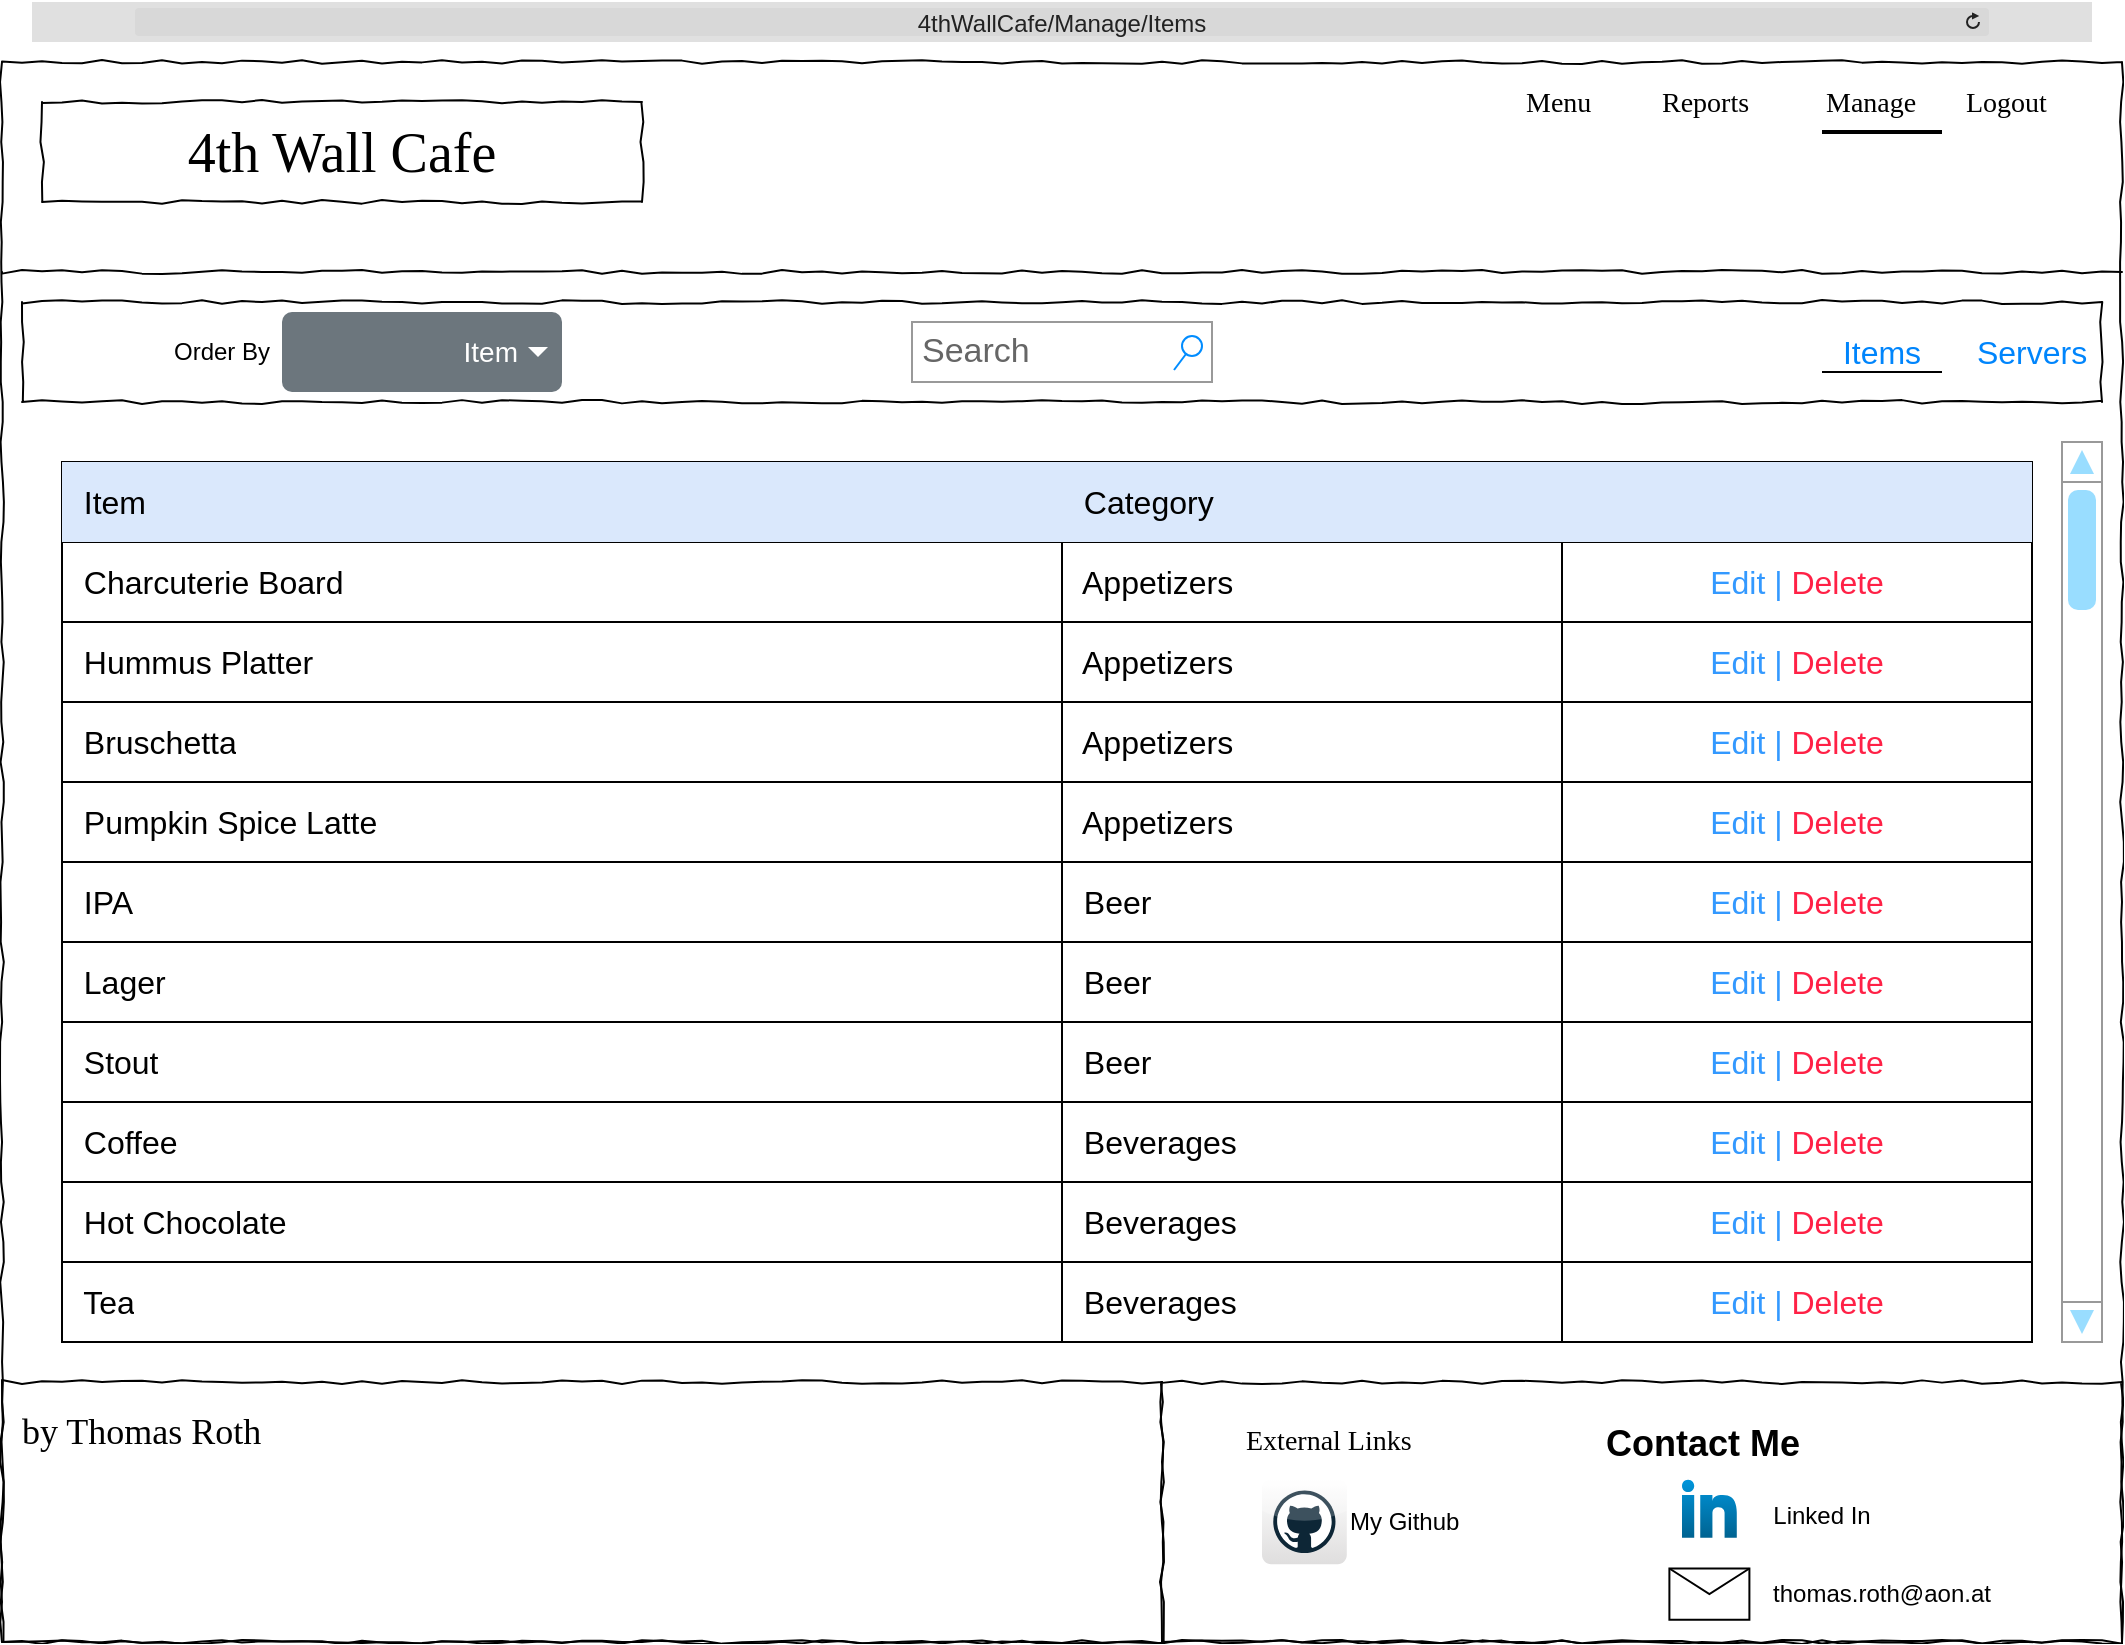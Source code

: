 <mxfile version="25.0.1">
  <diagram name="Page-1" id="03018318-947c-dd8e-b7a3-06fadd420f32">
    <mxGraphModel dx="3354" dy="1258" grid="1" gridSize="10" guides="1" tooltips="1" connect="1" arrows="1" fold="1" page="1" pageScale="1" pageWidth="1100" pageHeight="850" background="none" math="0" shadow="0">
      <root>
        <mxCell id="0" />
        <mxCell id="1" parent="0" />
        <mxCell id="677b7b8949515195-1" value="" style="whiteSpace=wrap;html=1;rounded=0;shadow=0;labelBackgroundColor=none;strokeColor=#000000;strokeWidth=1;fillColor=none;fontFamily=Verdana;fontSize=12;fontColor=#000000;align=center;comic=1;" parent="1" vertex="1">
          <mxGeometry x="20" y="40" width="1060" height="790" as="geometry" />
        </mxCell>
        <mxCell id="677b7b8949515195-2" value="4th Wall Cafe" style="whiteSpace=wrap;html=1;rounded=0;shadow=0;labelBackgroundColor=none;strokeWidth=1;fontFamily=Verdana;fontSize=28;align=center;comic=1;" parent="1" vertex="1">
          <mxGeometry x="40" y="60" width="300" height="50" as="geometry" />
        </mxCell>
        <mxCell id="677b7b8949515195-4" value="Menu" style="text;html=1;points=[];align=left;verticalAlign=top;spacingTop=-4;fontSize=14;fontFamily=Verdana" parent="1" vertex="1">
          <mxGeometry x="780" y="50" width="60" height="20" as="geometry" />
        </mxCell>
        <mxCell id="677b7b8949515195-5" value="Reports" style="text;html=1;points=[];align=left;verticalAlign=top;spacingTop=-4;fontSize=14;fontFamily=Verdana" parent="1" vertex="1">
          <mxGeometry x="847.6" y="50" width="60" height="20" as="geometry" />
        </mxCell>
        <mxCell id="677b7b8949515195-6" value="Manage" style="text;html=1;points=[];align=left;verticalAlign=top;spacingTop=-4;fontSize=14;fontFamily=Verdana" parent="1" vertex="1">
          <mxGeometry x="930" y="50" width="60" height="20" as="geometry" />
        </mxCell>
        <mxCell id="677b7b8949515195-7" value="Logout" style="text;html=1;points=[];align=left;verticalAlign=top;spacingTop=-4;fontSize=14;fontFamily=Verdana" parent="1" vertex="1">
          <mxGeometry x="1000" y="50" width="60" height="20" as="geometry" />
        </mxCell>
        <mxCell id="677b7b8949515195-9" value="" style="line;strokeWidth=1;html=1;rounded=0;shadow=0;labelBackgroundColor=none;fillColor=none;fontFamily=Verdana;fontSize=14;fontColor=#000000;align=center;comic=1;" parent="1" vertex="1">
          <mxGeometry x="20" y="140" width="1060" height="10" as="geometry" />
        </mxCell>
        <mxCell id="677b7b8949515195-10" value="" style="whiteSpace=wrap;html=1;rounded=0;shadow=0;labelBackgroundColor=none;strokeWidth=1;fillColor=none;fontFamily=Verdana;fontSize=12;align=center;comic=1;" parent="1" vertex="1">
          <mxGeometry x="30" y="160" width="1040" height="50" as="geometry" />
        </mxCell>
        <mxCell id="677b7b8949515195-15" value="&lt;div style=&quot;&quot;&gt;&lt;font style=&quot;font-size: 18px;&quot;&gt;by Thomas Roth&lt;/font&gt;&lt;/div&gt;" style="whiteSpace=wrap;html=1;rounded=0;shadow=0;labelBackgroundColor=none;strokeWidth=1;fillColor=none;fontFamily=Verdana;fontSize=12;align=left;verticalAlign=top;spacing=10;comic=1;" parent="1" vertex="1">
          <mxGeometry x="20" y="700" width="580" height="130" as="geometry" />
        </mxCell>
        <mxCell id="677b7b8949515195-26" value="" style="whiteSpace=wrap;html=1;rounded=0;shadow=0;labelBackgroundColor=none;strokeWidth=1;fillColor=none;fontFamily=Verdana;fontSize=12;align=center;comic=1;" parent="1" vertex="1">
          <mxGeometry x="600" y="700" width="480" height="130" as="geometry" />
        </mxCell>
        <mxCell id="677b7b8949515195-42" value="External Links" style="text;html=1;points=[];align=left;verticalAlign=top;spacingTop=-4;fontSize=14;fontFamily=Verdana" parent="1" vertex="1">
          <mxGeometry x="640" y="718.68" width="170" height="20" as="geometry" />
        </mxCell>
        <mxCell id="xNktOV-b6tnxYs5pCYwV-17" value="" style="dashed=0;outlineConnect=0;html=1;align=center;labelPosition=center;verticalLabelPosition=bottom;verticalAlign=top;shape=mxgraph.webicons.github;gradientColor=#DFDEDE" parent="1" vertex="1">
          <mxGeometry x="650" y="748.68" width="42.4" height="42.4" as="geometry" />
        </mxCell>
        <mxCell id="xNktOV-b6tnxYs5pCYwV-18" value="" style="dashed=0;outlineConnect=0;html=1;align=center;labelPosition=center;verticalLabelPosition=bottom;verticalAlign=top;shape=mxgraph.weblogos.linkedin;fillColor=#0095DB;gradientColor=#006391" parent="1" vertex="1">
          <mxGeometry x="860" y="748.91" width="27.4" height="28.93" as="geometry" />
        </mxCell>
        <mxCell id="xNktOV-b6tnxYs5pCYwV-19" value="My Github" style="text;html=1;align=left;verticalAlign=middle;whiteSpace=wrap;rounded=0;" parent="1" vertex="1">
          <mxGeometry x="692.4" y="754.88" width="60" height="30" as="geometry" />
        </mxCell>
        <mxCell id="xNktOV-b6tnxYs5pCYwV-20" value="&lt;font style=&quot;font-size: 18px;&quot;&gt;Contact Me&lt;/font&gt;" style="text;strokeColor=none;fillColor=none;html=1;fontSize=24;fontStyle=1;verticalAlign=middle;align=center;" parent="1" vertex="1">
          <mxGeometry x="820" y="708.91" width="100" height="40" as="geometry" />
        </mxCell>
        <mxCell id="xNktOV-b6tnxYs5pCYwV-22" value="" style="shape=message;html=1;html=1;outlineConnect=0;labelPosition=center;verticalLabelPosition=bottom;align=center;verticalAlign=top;" parent="1" vertex="1">
          <mxGeometry x="853.7" y="793.25" width="40" height="25.66" as="geometry" />
        </mxCell>
        <mxCell id="xNktOV-b6tnxYs5pCYwV-23" value="Linked In" style="text;html=1;align=center;verticalAlign=middle;whiteSpace=wrap;rounded=0;" parent="1" vertex="1">
          <mxGeometry x="900" y="752.17" width="60" height="30" as="geometry" />
        </mxCell>
        <mxCell id="xNktOV-b6tnxYs5pCYwV-24" value="thomas.roth@aon.at" style="text;html=1;align=center;verticalAlign=middle;whiteSpace=wrap;rounded=0;" parent="1" vertex="1">
          <mxGeometry x="930" y="791.08" width="60" height="30" as="geometry" />
        </mxCell>
        <mxCell id="z-67hpvK6l74vBA2kNS7-2" value="" style="line;strokeWidth=2;html=1;" parent="1" vertex="1">
          <mxGeometry x="930" y="70" width="60" height="10" as="geometry" />
        </mxCell>
        <mxCell id="Wy0h9nK7tvIYCn-riC21-105" value="" style="verticalLabelPosition=bottom;shadow=0;dashed=0;align=center;html=1;verticalAlign=top;strokeWidth=1;shape=mxgraph.mockup.navigation.scrollBar;strokeColor=#999999;barPos=98.857;fillColor2=#99ddff;strokeColor2=none;direction=north;" parent="1" vertex="1">
          <mxGeometry x="1050" y="230" width="20" height="450" as="geometry" />
        </mxCell>
        <mxCell id="HEE8X-NlxO-QjpKQm_0w-55" value="Order By" style="text;html=1;align=center;verticalAlign=middle;whiteSpace=wrap;rounded=0;" parent="1" vertex="1">
          <mxGeometry x="100" y="170" width="60" height="30" as="geometry" />
        </mxCell>
        <mxCell id="HEE8X-NlxO-QjpKQm_0w-60" value="Items" style="html=1;shadow=0;dashed=0;shape=mxgraph.bootstrap.rrect;rSize=5;strokeColor=none;strokeWidth=1;fillColor=none;fontColor=#0085FC;whiteSpace=wrap;align=center;verticalAlign=middle;spacingLeft=0;fontStyle=0;fontSize=16;spacing=5;" parent="1" vertex="1">
          <mxGeometry x="930" y="165" width="60" height="40" as="geometry" />
        </mxCell>
        <mxCell id="HEE8X-NlxO-QjpKQm_0w-61" value="Servers" style="html=1;shadow=0;dashed=0;shape=mxgraph.bootstrap.rrect;rSize=5;strokeColor=none;strokeWidth=1;fillColor=none;fontColor=#0085FC;whiteSpace=wrap;align=center;verticalAlign=middle;spacingLeft=0;fontStyle=0;fontSize=16;spacing=5;" parent="1" vertex="1">
          <mxGeometry x="1005" y="165" width="60" height="40" as="geometry" />
        </mxCell>
        <mxCell id="HEE8X-NlxO-QjpKQm_0w-62" value="" style="line;strokeWidth=1;rotatable=0;dashed=0;labelPosition=right;align=left;verticalAlign=middle;spacingTop=0;spacingLeft=6;points=[];portConstraint=eastwest;" parent="1" vertex="1">
          <mxGeometry x="930" y="190" width="60" height="10" as="geometry" />
        </mxCell>
        <mxCell id="HEE8X-NlxO-QjpKQm_0w-64" value="&lt;span style=&quot;font-size: 12px;&quot;&gt;4thWallCafe/Manage/Items&lt;/span&gt;" style="html=1;strokeWidth=1;shadow=0;dashed=0;shape=mxgraph.ios7ui.url;fillColor=#e0e0e0;strokeColor=#c0c0c0;buttonText=;strokeColor2=#222222;fontColor=#222222;fontSize=8;spacingTop=2;align=center;whiteSpace=wrap;" parent="1" vertex="1">
          <mxGeometry x="35" y="10" width="1030" height="20" as="geometry" />
        </mxCell>
        <mxCell id="1vnCUF-EmJs2KefHrxTE-27" value="" style="shape=table;startSize=0;container=1;collapsible=0;childLayout=tableLayout;fontSize=16;" parent="1" vertex="1">
          <mxGeometry x="50" y="240" width="985" height="440" as="geometry" />
        </mxCell>
        <mxCell id="1vnCUF-EmJs2KefHrxTE-28" value="" style="shape=tableRow;horizontal=0;startSize=0;swimlaneHead=0;swimlaneBody=0;strokeColor=inherit;top=0;left=0;bottom=0;right=0;collapsible=0;dropTarget=0;fillColor=none;points=[[0,0.5],[1,0.5]];portConstraint=eastwest;fontSize=16;" parent="1vnCUF-EmJs2KefHrxTE-27" vertex="1">
          <mxGeometry width="985" height="40" as="geometry" />
        </mxCell>
        <mxCell id="1vnCUF-EmJs2KefHrxTE-29" value="&amp;nbsp; Item" style="shape=partialRectangle;html=1;whiteSpace=wrap;connectable=0;strokeColor=#6c8ebf;overflow=hidden;fillColor=#dae8fc;top=0;left=0;bottom=0;right=0;pointerEvents=1;fontSize=16;align=left;" parent="1vnCUF-EmJs2KefHrxTE-28" vertex="1">
          <mxGeometry width="500" height="40" as="geometry">
            <mxRectangle width="500" height="40" as="alternateBounds" />
          </mxGeometry>
        </mxCell>
        <mxCell id="1vnCUF-EmJs2KefHrxTE-30" value="&amp;nbsp; Category" style="shape=partialRectangle;html=1;whiteSpace=wrap;connectable=0;strokeColor=#6c8ebf;overflow=hidden;fillColor=#dae8fc;top=0;left=0;bottom=0;right=0;pointerEvents=1;fontSize=16;align=left;" parent="1vnCUF-EmJs2KefHrxTE-28" vertex="1">
          <mxGeometry x="500" width="250" height="40" as="geometry">
            <mxRectangle width="250" height="40" as="alternateBounds" />
          </mxGeometry>
        </mxCell>
        <mxCell id="1vnCUF-EmJs2KefHrxTE-31" value="" style="shape=partialRectangle;html=1;whiteSpace=wrap;connectable=0;strokeColor=#6c8ebf;overflow=hidden;fillColor=#dae8fc;top=0;left=0;bottom=0;right=0;pointerEvents=1;fontSize=16;" parent="1vnCUF-EmJs2KefHrxTE-28" vertex="1">
          <mxGeometry x="750" width="235" height="40" as="geometry">
            <mxRectangle width="235" height="40" as="alternateBounds" />
          </mxGeometry>
        </mxCell>
        <mxCell id="1vnCUF-EmJs2KefHrxTE-32" value="" style="shape=tableRow;horizontal=0;startSize=0;swimlaneHead=0;swimlaneBody=0;strokeColor=inherit;top=0;left=0;bottom=0;right=0;collapsible=0;dropTarget=0;fillColor=none;points=[[0,0.5],[1,0.5]];portConstraint=eastwest;fontSize=16;" parent="1vnCUF-EmJs2KefHrxTE-27" vertex="1">
          <mxGeometry y="40" width="985" height="40" as="geometry" />
        </mxCell>
        <mxCell id="1vnCUF-EmJs2KefHrxTE-33" value="&amp;nbsp; Charcuterie Board" style="shape=partialRectangle;html=1;whiteSpace=wrap;connectable=0;strokeColor=inherit;overflow=hidden;fillColor=none;top=0;left=0;bottom=0;right=0;pointerEvents=1;fontSize=16;align=left;" parent="1vnCUF-EmJs2KefHrxTE-32" vertex="1">
          <mxGeometry width="500" height="40" as="geometry">
            <mxRectangle width="500" height="40" as="alternateBounds" />
          </mxGeometry>
        </mxCell>
        <mxCell id="1vnCUF-EmJs2KefHrxTE-34" value="&amp;nbsp; Appetizers" style="shape=partialRectangle;html=1;whiteSpace=wrap;connectable=0;strokeColor=inherit;overflow=hidden;fillColor=none;top=0;left=0;bottom=0;right=0;pointerEvents=1;fontSize=16;align=left;" parent="1vnCUF-EmJs2KefHrxTE-32" vertex="1">
          <mxGeometry x="500" width="250" height="40" as="geometry">
            <mxRectangle width="250" height="40" as="alternateBounds" />
          </mxGeometry>
        </mxCell>
        <mxCell id="1vnCUF-EmJs2KefHrxTE-35" value="&lt;font color=&quot;#3399ff&quot;&gt;Edit | &lt;/font&gt;&lt;font color=&quot;#ff2146&quot;&gt;Delete&lt;/font&gt;" style="shape=partialRectangle;html=1;whiteSpace=wrap;connectable=0;strokeColor=inherit;overflow=hidden;fillColor=none;top=0;left=0;bottom=0;right=0;pointerEvents=1;fontSize=16;" parent="1vnCUF-EmJs2KefHrxTE-32" vertex="1">
          <mxGeometry x="750" width="235" height="40" as="geometry">
            <mxRectangle width="235" height="40" as="alternateBounds" />
          </mxGeometry>
        </mxCell>
        <mxCell id="1vnCUF-EmJs2KefHrxTE-36" value="" style="shape=tableRow;horizontal=0;startSize=0;swimlaneHead=0;swimlaneBody=0;strokeColor=inherit;top=0;left=0;bottom=0;right=0;collapsible=0;dropTarget=0;fillColor=none;points=[[0,0.5],[1,0.5]];portConstraint=eastwest;fontSize=16;" parent="1vnCUF-EmJs2KefHrxTE-27" vertex="1">
          <mxGeometry y="80" width="985" height="40" as="geometry" />
        </mxCell>
        <mxCell id="1vnCUF-EmJs2KefHrxTE-37" value="&amp;nbsp; Hummus Platter" style="shape=partialRectangle;html=1;whiteSpace=wrap;connectable=0;strokeColor=inherit;overflow=hidden;fillColor=none;top=0;left=0;bottom=0;right=0;pointerEvents=1;fontSize=16;align=left;" parent="1vnCUF-EmJs2KefHrxTE-36" vertex="1">
          <mxGeometry width="500" height="40" as="geometry">
            <mxRectangle width="500" height="40" as="alternateBounds" />
          </mxGeometry>
        </mxCell>
        <mxCell id="1vnCUF-EmJs2KefHrxTE-38" value="&amp;nbsp; Appetizers" style="shape=partialRectangle;html=1;whiteSpace=wrap;connectable=0;strokeColor=inherit;overflow=hidden;fillColor=none;top=0;left=0;bottom=0;right=0;pointerEvents=1;fontSize=16;align=left;" parent="1vnCUF-EmJs2KefHrxTE-36" vertex="1">
          <mxGeometry x="500" width="250" height="40" as="geometry">
            <mxRectangle width="250" height="40" as="alternateBounds" />
          </mxGeometry>
        </mxCell>
        <mxCell id="1vnCUF-EmJs2KefHrxTE-39" value="&lt;span style=&quot;color: rgb(51, 153, 255);&quot;&gt;Edit | &lt;/span&gt;&lt;font color=&quot;#ff2146&quot;&gt;Delete&lt;/font&gt;" style="shape=partialRectangle;html=1;whiteSpace=wrap;connectable=0;strokeColor=inherit;overflow=hidden;fillColor=none;top=0;left=0;bottom=0;right=0;pointerEvents=1;fontSize=16;" parent="1vnCUF-EmJs2KefHrxTE-36" vertex="1">
          <mxGeometry x="750" width="235" height="40" as="geometry">
            <mxRectangle width="235" height="40" as="alternateBounds" />
          </mxGeometry>
        </mxCell>
        <mxCell id="1vnCUF-EmJs2KefHrxTE-43" style="shape=tableRow;horizontal=0;startSize=0;swimlaneHead=0;swimlaneBody=0;strokeColor=inherit;top=0;left=0;bottom=0;right=0;collapsible=0;dropTarget=0;fillColor=none;points=[[0,0.5],[1,0.5]];portConstraint=eastwest;fontSize=16;" parent="1vnCUF-EmJs2KefHrxTE-27" vertex="1">
          <mxGeometry y="120" width="985" height="40" as="geometry" />
        </mxCell>
        <mxCell id="1vnCUF-EmJs2KefHrxTE-44" value="&amp;nbsp; Bruschetta" style="shape=partialRectangle;html=1;whiteSpace=wrap;connectable=0;strokeColor=inherit;overflow=hidden;fillColor=none;top=0;left=0;bottom=0;right=0;pointerEvents=1;fontSize=16;align=left;" parent="1vnCUF-EmJs2KefHrxTE-43" vertex="1">
          <mxGeometry width="500" height="40" as="geometry">
            <mxRectangle width="500" height="40" as="alternateBounds" />
          </mxGeometry>
        </mxCell>
        <mxCell id="1vnCUF-EmJs2KefHrxTE-45" value="&amp;nbsp; Appetizers" style="shape=partialRectangle;html=1;whiteSpace=wrap;connectable=0;strokeColor=inherit;overflow=hidden;fillColor=none;top=0;left=0;bottom=0;right=0;pointerEvents=1;fontSize=16;align=left;" parent="1vnCUF-EmJs2KefHrxTE-43" vertex="1">
          <mxGeometry x="500" width="250" height="40" as="geometry">
            <mxRectangle width="250" height="40" as="alternateBounds" />
          </mxGeometry>
        </mxCell>
        <mxCell id="1vnCUF-EmJs2KefHrxTE-46" value="&lt;span style=&quot;color: rgb(51, 153, 255);&quot;&gt;Edit |&amp;nbsp;&lt;/span&gt;&lt;font color=&quot;#ff2146&quot;&gt;Delete&lt;/font&gt;" style="shape=partialRectangle;html=1;whiteSpace=wrap;connectable=0;strokeColor=inherit;overflow=hidden;fillColor=none;top=0;left=0;bottom=0;right=0;pointerEvents=1;fontSize=16;" parent="1vnCUF-EmJs2KefHrxTE-43" vertex="1">
          <mxGeometry x="750" width="235" height="40" as="geometry">
            <mxRectangle width="235" height="40" as="alternateBounds" />
          </mxGeometry>
        </mxCell>
        <mxCell id="1vnCUF-EmJs2KefHrxTE-47" style="shape=tableRow;horizontal=0;startSize=0;swimlaneHead=0;swimlaneBody=0;strokeColor=inherit;top=0;left=0;bottom=0;right=0;collapsible=0;dropTarget=0;fillColor=none;points=[[0,0.5],[1,0.5]];portConstraint=eastwest;fontSize=16;" parent="1vnCUF-EmJs2KefHrxTE-27" vertex="1">
          <mxGeometry y="160" width="985" height="40" as="geometry" />
        </mxCell>
        <mxCell id="1vnCUF-EmJs2KefHrxTE-48" value="&amp;nbsp; Pumpkin Spice Latte" style="shape=partialRectangle;html=1;whiteSpace=wrap;connectable=0;strokeColor=inherit;overflow=hidden;fillColor=none;top=0;left=0;bottom=0;right=0;pointerEvents=1;fontSize=16;align=left;" parent="1vnCUF-EmJs2KefHrxTE-47" vertex="1">
          <mxGeometry width="500" height="40" as="geometry">
            <mxRectangle width="500" height="40" as="alternateBounds" />
          </mxGeometry>
        </mxCell>
        <mxCell id="1vnCUF-EmJs2KefHrxTE-49" value="&amp;nbsp; Appetizers" style="shape=partialRectangle;html=1;whiteSpace=wrap;connectable=0;strokeColor=inherit;overflow=hidden;fillColor=none;top=0;left=0;bottom=0;right=0;pointerEvents=1;fontSize=16;align=left;" parent="1vnCUF-EmJs2KefHrxTE-47" vertex="1">
          <mxGeometry x="500" width="250" height="40" as="geometry">
            <mxRectangle width="250" height="40" as="alternateBounds" />
          </mxGeometry>
        </mxCell>
        <mxCell id="1vnCUF-EmJs2KefHrxTE-50" value="&lt;span style=&quot;color: rgb(51, 153, 255);&quot;&gt;Edit |&amp;nbsp;&lt;/span&gt;&lt;font color=&quot;#ff2146&quot;&gt;Delete&lt;/font&gt;" style="shape=partialRectangle;html=1;whiteSpace=wrap;connectable=0;strokeColor=inherit;overflow=hidden;fillColor=none;top=0;left=0;bottom=0;right=0;pointerEvents=1;fontSize=16;" parent="1vnCUF-EmJs2KefHrxTE-47" vertex="1">
          <mxGeometry x="750" width="235" height="40" as="geometry">
            <mxRectangle width="235" height="40" as="alternateBounds" />
          </mxGeometry>
        </mxCell>
        <mxCell id="1vnCUF-EmJs2KefHrxTE-51" style="shape=tableRow;horizontal=0;startSize=0;swimlaneHead=0;swimlaneBody=0;strokeColor=inherit;top=0;left=0;bottom=0;right=0;collapsible=0;dropTarget=0;fillColor=none;points=[[0,0.5],[1,0.5]];portConstraint=eastwest;fontSize=16;" parent="1vnCUF-EmJs2KefHrxTE-27" vertex="1">
          <mxGeometry y="200" width="985" height="40" as="geometry" />
        </mxCell>
        <mxCell id="1vnCUF-EmJs2KefHrxTE-52" value="&amp;nbsp; IPA" style="shape=partialRectangle;html=1;whiteSpace=wrap;connectable=0;strokeColor=inherit;overflow=hidden;fillColor=none;top=0;left=0;bottom=0;right=0;pointerEvents=1;fontSize=16;align=left;" parent="1vnCUF-EmJs2KefHrxTE-51" vertex="1">
          <mxGeometry width="500" height="40" as="geometry">
            <mxRectangle width="500" height="40" as="alternateBounds" />
          </mxGeometry>
        </mxCell>
        <mxCell id="1vnCUF-EmJs2KefHrxTE-53" value="&amp;nbsp; Beer" style="shape=partialRectangle;html=1;whiteSpace=wrap;connectable=0;strokeColor=inherit;overflow=hidden;fillColor=none;top=0;left=0;bottom=0;right=0;pointerEvents=1;fontSize=16;align=left;" parent="1vnCUF-EmJs2KefHrxTE-51" vertex="1">
          <mxGeometry x="500" width="250" height="40" as="geometry">
            <mxRectangle width="250" height="40" as="alternateBounds" />
          </mxGeometry>
        </mxCell>
        <mxCell id="1vnCUF-EmJs2KefHrxTE-54" value="&lt;span style=&quot;color: rgb(51, 153, 255);&quot;&gt;Edit |&amp;nbsp;&lt;/span&gt;&lt;font color=&quot;#ff2146&quot;&gt;Delete&lt;/font&gt;" style="shape=partialRectangle;html=1;whiteSpace=wrap;connectable=0;strokeColor=inherit;overflow=hidden;fillColor=none;top=0;left=0;bottom=0;right=0;pointerEvents=1;fontSize=16;" parent="1vnCUF-EmJs2KefHrxTE-51" vertex="1">
          <mxGeometry x="750" width="235" height="40" as="geometry">
            <mxRectangle width="235" height="40" as="alternateBounds" />
          </mxGeometry>
        </mxCell>
        <mxCell id="1vnCUF-EmJs2KefHrxTE-55" style="shape=tableRow;horizontal=0;startSize=0;swimlaneHead=0;swimlaneBody=0;strokeColor=inherit;top=0;left=0;bottom=0;right=0;collapsible=0;dropTarget=0;fillColor=none;points=[[0,0.5],[1,0.5]];portConstraint=eastwest;fontSize=16;" parent="1vnCUF-EmJs2KefHrxTE-27" vertex="1">
          <mxGeometry y="240" width="985" height="40" as="geometry" />
        </mxCell>
        <mxCell id="1vnCUF-EmJs2KefHrxTE-56" value="&amp;nbsp; Lager" style="shape=partialRectangle;html=1;whiteSpace=wrap;connectable=0;strokeColor=inherit;overflow=hidden;fillColor=none;top=0;left=0;bottom=0;right=0;pointerEvents=1;fontSize=16;align=left;" parent="1vnCUF-EmJs2KefHrxTE-55" vertex="1">
          <mxGeometry width="500" height="40" as="geometry">
            <mxRectangle width="500" height="40" as="alternateBounds" />
          </mxGeometry>
        </mxCell>
        <mxCell id="1vnCUF-EmJs2KefHrxTE-57" value="&amp;nbsp; Beer" style="shape=partialRectangle;html=1;whiteSpace=wrap;connectable=0;strokeColor=inherit;overflow=hidden;fillColor=none;top=0;left=0;bottom=0;right=0;pointerEvents=1;fontSize=16;align=left;" parent="1vnCUF-EmJs2KefHrxTE-55" vertex="1">
          <mxGeometry x="500" width="250" height="40" as="geometry">
            <mxRectangle width="250" height="40" as="alternateBounds" />
          </mxGeometry>
        </mxCell>
        <mxCell id="1vnCUF-EmJs2KefHrxTE-58" value="&lt;span style=&quot;color: rgb(51, 153, 255);&quot;&gt;Edit |&amp;nbsp;&lt;/span&gt;&lt;font color=&quot;#ff2146&quot;&gt;Delete&lt;/font&gt;" style="shape=partialRectangle;html=1;whiteSpace=wrap;connectable=0;strokeColor=inherit;overflow=hidden;fillColor=none;top=0;left=0;bottom=0;right=0;pointerEvents=1;fontSize=16;" parent="1vnCUF-EmJs2KefHrxTE-55" vertex="1">
          <mxGeometry x="750" width="235" height="40" as="geometry">
            <mxRectangle width="235" height="40" as="alternateBounds" />
          </mxGeometry>
        </mxCell>
        <mxCell id="1vnCUF-EmJs2KefHrxTE-59" style="shape=tableRow;horizontal=0;startSize=0;swimlaneHead=0;swimlaneBody=0;strokeColor=inherit;top=0;left=0;bottom=0;right=0;collapsible=0;dropTarget=0;fillColor=none;points=[[0,0.5],[1,0.5]];portConstraint=eastwest;fontSize=16;" parent="1vnCUF-EmJs2KefHrxTE-27" vertex="1">
          <mxGeometry y="280" width="985" height="40" as="geometry" />
        </mxCell>
        <mxCell id="1vnCUF-EmJs2KefHrxTE-60" value="&amp;nbsp; Stout" style="shape=partialRectangle;html=1;whiteSpace=wrap;connectable=0;strokeColor=inherit;overflow=hidden;fillColor=none;top=0;left=0;bottom=0;right=0;pointerEvents=1;fontSize=16;align=left;" parent="1vnCUF-EmJs2KefHrxTE-59" vertex="1">
          <mxGeometry width="500" height="40" as="geometry">
            <mxRectangle width="500" height="40" as="alternateBounds" />
          </mxGeometry>
        </mxCell>
        <mxCell id="1vnCUF-EmJs2KefHrxTE-61" value="&amp;nbsp; Beer" style="shape=partialRectangle;html=1;whiteSpace=wrap;connectable=0;strokeColor=inherit;overflow=hidden;fillColor=none;top=0;left=0;bottom=0;right=0;pointerEvents=1;fontSize=16;align=left;" parent="1vnCUF-EmJs2KefHrxTE-59" vertex="1">
          <mxGeometry x="500" width="250" height="40" as="geometry">
            <mxRectangle width="250" height="40" as="alternateBounds" />
          </mxGeometry>
        </mxCell>
        <mxCell id="1vnCUF-EmJs2KefHrxTE-62" value="&lt;span style=&quot;color: rgb(51, 153, 255);&quot;&gt;Edit |&amp;nbsp;&lt;/span&gt;&lt;font color=&quot;#ff2146&quot;&gt;Delete&lt;/font&gt;" style="shape=partialRectangle;html=1;whiteSpace=wrap;connectable=0;strokeColor=inherit;overflow=hidden;fillColor=none;top=0;left=0;bottom=0;right=0;pointerEvents=1;fontSize=16;" parent="1vnCUF-EmJs2KefHrxTE-59" vertex="1">
          <mxGeometry x="750" width="235" height="40" as="geometry">
            <mxRectangle width="235" height="40" as="alternateBounds" />
          </mxGeometry>
        </mxCell>
        <mxCell id="1vnCUF-EmJs2KefHrxTE-63" style="shape=tableRow;horizontal=0;startSize=0;swimlaneHead=0;swimlaneBody=0;strokeColor=inherit;top=0;left=0;bottom=0;right=0;collapsible=0;dropTarget=0;fillColor=none;points=[[0,0.5],[1,0.5]];portConstraint=eastwest;fontSize=16;" parent="1vnCUF-EmJs2KefHrxTE-27" vertex="1">
          <mxGeometry y="320" width="985" height="40" as="geometry" />
        </mxCell>
        <mxCell id="1vnCUF-EmJs2KefHrxTE-64" value="&amp;nbsp; Coffee" style="shape=partialRectangle;html=1;whiteSpace=wrap;connectable=0;strokeColor=inherit;overflow=hidden;fillColor=none;top=0;left=0;bottom=0;right=0;pointerEvents=1;fontSize=16;align=left;" parent="1vnCUF-EmJs2KefHrxTE-63" vertex="1">
          <mxGeometry width="500" height="40" as="geometry">
            <mxRectangle width="500" height="40" as="alternateBounds" />
          </mxGeometry>
        </mxCell>
        <mxCell id="1vnCUF-EmJs2KefHrxTE-65" value="&amp;nbsp; Beverages" style="shape=partialRectangle;html=1;whiteSpace=wrap;connectable=0;strokeColor=inherit;overflow=hidden;fillColor=none;top=0;left=0;bottom=0;right=0;pointerEvents=1;fontSize=16;align=left;" parent="1vnCUF-EmJs2KefHrxTE-63" vertex="1">
          <mxGeometry x="500" width="250" height="40" as="geometry">
            <mxRectangle width="250" height="40" as="alternateBounds" />
          </mxGeometry>
        </mxCell>
        <mxCell id="1vnCUF-EmJs2KefHrxTE-66" value="&lt;span style=&quot;color: rgb(51, 153, 255);&quot;&gt;Edit |&amp;nbsp;&lt;/span&gt;&lt;font color=&quot;#ff2146&quot;&gt;Delete&lt;/font&gt;" style="shape=partialRectangle;html=1;whiteSpace=wrap;connectable=0;strokeColor=inherit;overflow=hidden;fillColor=none;top=0;left=0;bottom=0;right=0;pointerEvents=1;fontSize=16;" parent="1vnCUF-EmJs2KefHrxTE-63" vertex="1">
          <mxGeometry x="750" width="235" height="40" as="geometry">
            <mxRectangle width="235" height="40" as="alternateBounds" />
          </mxGeometry>
        </mxCell>
        <mxCell id="1vnCUF-EmJs2KefHrxTE-67" style="shape=tableRow;horizontal=0;startSize=0;swimlaneHead=0;swimlaneBody=0;strokeColor=inherit;top=0;left=0;bottom=0;right=0;collapsible=0;dropTarget=0;fillColor=none;points=[[0,0.5],[1,0.5]];portConstraint=eastwest;fontSize=16;" parent="1vnCUF-EmJs2KefHrxTE-27" vertex="1">
          <mxGeometry y="360" width="985" height="40" as="geometry" />
        </mxCell>
        <mxCell id="1vnCUF-EmJs2KefHrxTE-68" value="&amp;nbsp; Hot Chocolate" style="shape=partialRectangle;html=1;whiteSpace=wrap;connectable=0;strokeColor=inherit;overflow=hidden;fillColor=none;top=0;left=0;bottom=0;right=0;pointerEvents=1;fontSize=16;align=left;" parent="1vnCUF-EmJs2KefHrxTE-67" vertex="1">
          <mxGeometry width="500" height="40" as="geometry">
            <mxRectangle width="500" height="40" as="alternateBounds" />
          </mxGeometry>
        </mxCell>
        <mxCell id="1vnCUF-EmJs2KefHrxTE-69" value="&amp;nbsp; Beverages" style="shape=partialRectangle;html=1;whiteSpace=wrap;connectable=0;strokeColor=inherit;overflow=hidden;fillColor=none;top=0;left=0;bottom=0;right=0;pointerEvents=1;fontSize=16;align=left;" parent="1vnCUF-EmJs2KefHrxTE-67" vertex="1">
          <mxGeometry x="500" width="250" height="40" as="geometry">
            <mxRectangle width="250" height="40" as="alternateBounds" />
          </mxGeometry>
        </mxCell>
        <mxCell id="1vnCUF-EmJs2KefHrxTE-70" value="&lt;span style=&quot;color: rgb(51, 153, 255);&quot;&gt;Edit |&amp;nbsp;&lt;/span&gt;&lt;font color=&quot;#ff2146&quot;&gt;Delete&lt;/font&gt;" style="shape=partialRectangle;html=1;whiteSpace=wrap;connectable=0;strokeColor=inherit;overflow=hidden;fillColor=none;top=0;left=0;bottom=0;right=0;pointerEvents=1;fontSize=16;" parent="1vnCUF-EmJs2KefHrxTE-67" vertex="1">
          <mxGeometry x="750" width="235" height="40" as="geometry">
            <mxRectangle width="235" height="40" as="alternateBounds" />
          </mxGeometry>
        </mxCell>
        <mxCell id="1vnCUF-EmJs2KefHrxTE-71" style="shape=tableRow;horizontal=0;startSize=0;swimlaneHead=0;swimlaneBody=0;strokeColor=inherit;top=0;left=0;bottom=0;right=0;collapsible=0;dropTarget=0;fillColor=none;points=[[0,0.5],[1,0.5]];portConstraint=eastwest;fontSize=16;" parent="1vnCUF-EmJs2KefHrxTE-27" vertex="1">
          <mxGeometry y="400" width="985" height="40" as="geometry" />
        </mxCell>
        <mxCell id="1vnCUF-EmJs2KefHrxTE-72" value="&amp;nbsp; Tea" style="shape=partialRectangle;html=1;whiteSpace=wrap;connectable=0;strokeColor=inherit;overflow=hidden;fillColor=none;top=0;left=0;bottom=0;right=0;pointerEvents=1;fontSize=16;align=left;" parent="1vnCUF-EmJs2KefHrxTE-71" vertex="1">
          <mxGeometry width="500" height="40" as="geometry">
            <mxRectangle width="500" height="40" as="alternateBounds" />
          </mxGeometry>
        </mxCell>
        <mxCell id="1vnCUF-EmJs2KefHrxTE-73" value="&amp;nbsp; Beverages" style="shape=partialRectangle;html=1;whiteSpace=wrap;connectable=0;strokeColor=inherit;overflow=hidden;fillColor=none;top=0;left=0;bottom=0;right=0;pointerEvents=1;fontSize=16;align=left;" parent="1vnCUF-EmJs2KefHrxTE-71" vertex="1">
          <mxGeometry x="500" width="250" height="40" as="geometry">
            <mxRectangle width="250" height="40" as="alternateBounds" />
          </mxGeometry>
        </mxCell>
        <mxCell id="1vnCUF-EmJs2KefHrxTE-74" value="&lt;span style=&quot;color: rgb(51, 153, 255);&quot;&gt;Edit |&amp;nbsp;&lt;/span&gt;&lt;font color=&quot;#ff2146&quot;&gt;Delete&lt;/font&gt;" style="shape=partialRectangle;html=1;whiteSpace=wrap;connectable=0;strokeColor=inherit;overflow=hidden;fillColor=none;top=0;left=0;bottom=0;right=0;pointerEvents=1;fontSize=16;" parent="1vnCUF-EmJs2KefHrxTE-71" vertex="1">
          <mxGeometry x="750" width="235" height="40" as="geometry">
            <mxRectangle width="235" height="40" as="alternateBounds" />
          </mxGeometry>
        </mxCell>
        <mxCell id="1vnCUF-EmJs2KefHrxTE-40" value="Search" style="strokeWidth=1;shadow=0;dashed=0;align=center;html=1;shape=mxgraph.mockup.forms.searchBox;strokeColor=#999999;mainText=;strokeColor2=#008cff;fontColor=#666666;fontSize=17;align=left;spacingLeft=3;whiteSpace=wrap;" parent="1" vertex="1">
          <mxGeometry x="475" y="170" width="150" height="30" as="geometry" />
        </mxCell>
        <mxCell id="1vnCUF-EmJs2KefHrxTE-41" value="Item" style="html=1;shadow=0;dashed=0;shape=mxgraph.bootstrap.rrect;rSize=5;strokeColor=none;strokeWidth=1;fillColor=#6C767D;fontColor=#ffffff;whiteSpace=wrap;align=right;verticalAlign=middle;fontStyle=0;fontSize=14;spacingRight=20;" parent="1" vertex="1">
          <mxGeometry x="160" y="165" width="140" height="40" as="geometry" />
        </mxCell>
        <mxCell id="1vnCUF-EmJs2KefHrxTE-42" value="" style="shape=triangle;direction=south;fillColor=#ffffff;strokeColor=none;perimeter=none;" parent="1vnCUF-EmJs2KefHrxTE-41" vertex="1">
          <mxGeometry x="1" y="0.5" width="10" height="5" relative="1" as="geometry">
            <mxPoint x="-17" y="-2.5" as="offset" />
          </mxGeometry>
        </mxCell>
      </root>
    </mxGraphModel>
  </diagram>
</mxfile>
